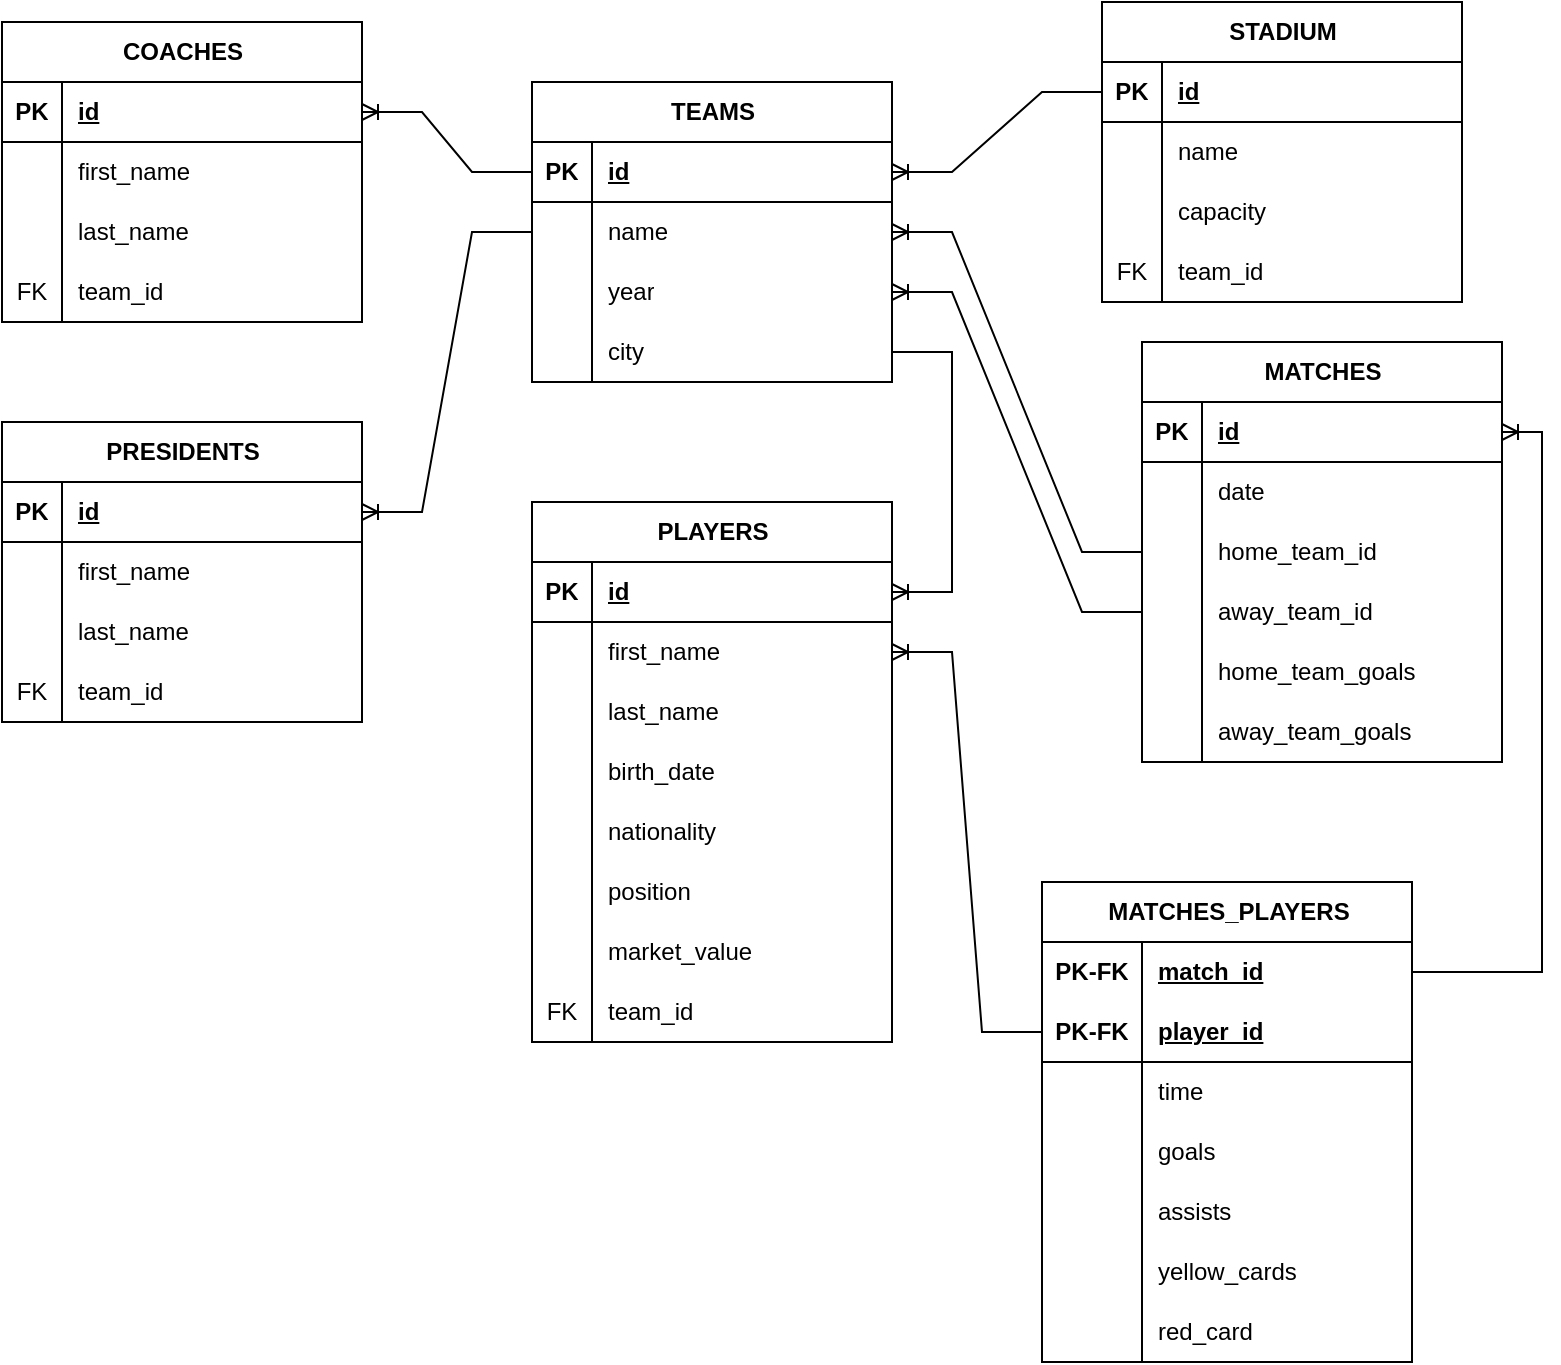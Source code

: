<mxfile version="24.2.5" type="device">
  <diagram name="Page-1" id="Pv7WcBD1kKcZilmGyyCM">
    <mxGraphModel dx="1032" dy="874" grid="1" gridSize="10" guides="1" tooltips="1" connect="1" arrows="1" fold="1" page="1" pageScale="1" pageWidth="850" pageHeight="1100" math="0" shadow="0">
      <root>
        <mxCell id="0" />
        <mxCell id="1" parent="0" />
        <mxCell id="diOJJd4fQj8CIY25ItJ2-1" value="TEAMS" style="shape=table;startSize=30;container=1;collapsible=1;childLayout=tableLayout;fixedRows=1;rowLines=0;fontStyle=1;align=center;resizeLast=1;html=1;" parent="1" vertex="1">
          <mxGeometry x="309" y="70" width="180" height="150" as="geometry" />
        </mxCell>
        <mxCell id="diOJJd4fQj8CIY25ItJ2-2" value="" style="shape=tableRow;horizontal=0;startSize=0;swimlaneHead=0;swimlaneBody=0;fillColor=none;collapsible=0;dropTarget=0;points=[[0,0.5],[1,0.5]];portConstraint=eastwest;top=0;left=0;right=0;bottom=1;" parent="diOJJd4fQj8CIY25ItJ2-1" vertex="1">
          <mxGeometry y="30" width="180" height="30" as="geometry" />
        </mxCell>
        <mxCell id="diOJJd4fQj8CIY25ItJ2-3" value="PK" style="shape=partialRectangle;connectable=0;fillColor=none;top=0;left=0;bottom=0;right=0;fontStyle=1;overflow=hidden;whiteSpace=wrap;html=1;" parent="diOJJd4fQj8CIY25ItJ2-2" vertex="1">
          <mxGeometry width="30" height="30" as="geometry">
            <mxRectangle width="30" height="30" as="alternateBounds" />
          </mxGeometry>
        </mxCell>
        <mxCell id="diOJJd4fQj8CIY25ItJ2-4" value="id" style="shape=partialRectangle;connectable=0;fillColor=none;top=0;left=0;bottom=0;right=0;align=left;spacingLeft=6;fontStyle=5;overflow=hidden;whiteSpace=wrap;html=1;" parent="diOJJd4fQj8CIY25ItJ2-2" vertex="1">
          <mxGeometry x="30" width="150" height="30" as="geometry">
            <mxRectangle width="150" height="30" as="alternateBounds" />
          </mxGeometry>
        </mxCell>
        <mxCell id="diOJJd4fQj8CIY25ItJ2-5" value="" style="shape=tableRow;horizontal=0;startSize=0;swimlaneHead=0;swimlaneBody=0;fillColor=none;collapsible=0;dropTarget=0;points=[[0,0.5],[1,0.5]];portConstraint=eastwest;top=0;left=0;right=0;bottom=0;" parent="diOJJd4fQj8CIY25ItJ2-1" vertex="1">
          <mxGeometry y="60" width="180" height="30" as="geometry" />
        </mxCell>
        <mxCell id="diOJJd4fQj8CIY25ItJ2-6" value="" style="shape=partialRectangle;connectable=0;fillColor=none;top=0;left=0;bottom=0;right=0;editable=1;overflow=hidden;whiteSpace=wrap;html=1;" parent="diOJJd4fQj8CIY25ItJ2-5" vertex="1">
          <mxGeometry width="30" height="30" as="geometry">
            <mxRectangle width="30" height="30" as="alternateBounds" />
          </mxGeometry>
        </mxCell>
        <mxCell id="diOJJd4fQj8CIY25ItJ2-7" value="name&lt;span style=&quot;white-space: pre;&quot;&gt;&#x9;&lt;/span&gt;" style="shape=partialRectangle;connectable=0;fillColor=none;top=0;left=0;bottom=0;right=0;align=left;spacingLeft=6;overflow=hidden;whiteSpace=wrap;html=1;" parent="diOJJd4fQj8CIY25ItJ2-5" vertex="1">
          <mxGeometry x="30" width="150" height="30" as="geometry">
            <mxRectangle width="150" height="30" as="alternateBounds" />
          </mxGeometry>
        </mxCell>
        <mxCell id="diOJJd4fQj8CIY25ItJ2-8" value="" style="shape=tableRow;horizontal=0;startSize=0;swimlaneHead=0;swimlaneBody=0;fillColor=none;collapsible=0;dropTarget=0;points=[[0,0.5],[1,0.5]];portConstraint=eastwest;top=0;left=0;right=0;bottom=0;" parent="diOJJd4fQj8CIY25ItJ2-1" vertex="1">
          <mxGeometry y="90" width="180" height="30" as="geometry" />
        </mxCell>
        <mxCell id="diOJJd4fQj8CIY25ItJ2-9" value="" style="shape=partialRectangle;connectable=0;fillColor=none;top=0;left=0;bottom=0;right=0;editable=1;overflow=hidden;whiteSpace=wrap;html=1;" parent="diOJJd4fQj8CIY25ItJ2-8" vertex="1">
          <mxGeometry width="30" height="30" as="geometry">
            <mxRectangle width="30" height="30" as="alternateBounds" />
          </mxGeometry>
        </mxCell>
        <mxCell id="diOJJd4fQj8CIY25ItJ2-10" value="year" style="shape=partialRectangle;connectable=0;fillColor=none;top=0;left=0;bottom=0;right=0;align=left;spacingLeft=6;overflow=hidden;whiteSpace=wrap;html=1;" parent="diOJJd4fQj8CIY25ItJ2-8" vertex="1">
          <mxGeometry x="30" width="150" height="30" as="geometry">
            <mxRectangle width="150" height="30" as="alternateBounds" />
          </mxGeometry>
        </mxCell>
        <mxCell id="diOJJd4fQj8CIY25ItJ2-11" value="" style="shape=tableRow;horizontal=0;startSize=0;swimlaneHead=0;swimlaneBody=0;fillColor=none;collapsible=0;dropTarget=0;points=[[0,0.5],[1,0.5]];portConstraint=eastwest;top=0;left=0;right=0;bottom=0;" parent="diOJJd4fQj8CIY25ItJ2-1" vertex="1">
          <mxGeometry y="120" width="180" height="30" as="geometry" />
        </mxCell>
        <mxCell id="diOJJd4fQj8CIY25ItJ2-12" value="" style="shape=partialRectangle;connectable=0;fillColor=none;top=0;left=0;bottom=0;right=0;editable=1;overflow=hidden;whiteSpace=wrap;html=1;" parent="diOJJd4fQj8CIY25ItJ2-11" vertex="1">
          <mxGeometry width="30" height="30" as="geometry">
            <mxRectangle width="30" height="30" as="alternateBounds" />
          </mxGeometry>
        </mxCell>
        <mxCell id="diOJJd4fQj8CIY25ItJ2-13" value="city" style="shape=partialRectangle;connectable=0;fillColor=none;top=0;left=0;bottom=0;right=0;align=left;spacingLeft=6;overflow=hidden;whiteSpace=wrap;html=1;" parent="diOJJd4fQj8CIY25ItJ2-11" vertex="1">
          <mxGeometry x="30" width="150" height="30" as="geometry">
            <mxRectangle width="150" height="30" as="alternateBounds" />
          </mxGeometry>
        </mxCell>
        <mxCell id="diOJJd4fQj8CIY25ItJ2-23" value="COACHES" style="shape=table;startSize=30;container=1;collapsible=1;childLayout=tableLayout;fixedRows=1;rowLines=0;fontStyle=1;align=center;resizeLast=1;html=1;" parent="1" vertex="1">
          <mxGeometry x="44" y="40" width="180" height="150" as="geometry" />
        </mxCell>
        <mxCell id="diOJJd4fQj8CIY25ItJ2-24" value="" style="shape=tableRow;horizontal=0;startSize=0;swimlaneHead=0;swimlaneBody=0;fillColor=none;collapsible=0;dropTarget=0;points=[[0,0.5],[1,0.5]];portConstraint=eastwest;top=0;left=0;right=0;bottom=1;" parent="diOJJd4fQj8CIY25ItJ2-23" vertex="1">
          <mxGeometry y="30" width="180" height="30" as="geometry" />
        </mxCell>
        <mxCell id="diOJJd4fQj8CIY25ItJ2-25" value="PK" style="shape=partialRectangle;connectable=0;fillColor=none;top=0;left=0;bottom=0;right=0;fontStyle=1;overflow=hidden;whiteSpace=wrap;html=1;" parent="diOJJd4fQj8CIY25ItJ2-24" vertex="1">
          <mxGeometry width="30" height="30" as="geometry">
            <mxRectangle width="30" height="30" as="alternateBounds" />
          </mxGeometry>
        </mxCell>
        <mxCell id="diOJJd4fQj8CIY25ItJ2-26" value="id" style="shape=partialRectangle;connectable=0;fillColor=none;top=0;left=0;bottom=0;right=0;align=left;spacingLeft=6;fontStyle=5;overflow=hidden;whiteSpace=wrap;html=1;" parent="diOJJd4fQj8CIY25ItJ2-24" vertex="1">
          <mxGeometry x="30" width="150" height="30" as="geometry">
            <mxRectangle width="150" height="30" as="alternateBounds" />
          </mxGeometry>
        </mxCell>
        <mxCell id="diOJJd4fQj8CIY25ItJ2-27" value="" style="shape=tableRow;horizontal=0;startSize=0;swimlaneHead=0;swimlaneBody=0;fillColor=none;collapsible=0;dropTarget=0;points=[[0,0.5],[1,0.5]];portConstraint=eastwest;top=0;left=0;right=0;bottom=0;" parent="diOJJd4fQj8CIY25ItJ2-23" vertex="1">
          <mxGeometry y="60" width="180" height="30" as="geometry" />
        </mxCell>
        <mxCell id="diOJJd4fQj8CIY25ItJ2-28" value="" style="shape=partialRectangle;connectable=0;fillColor=none;top=0;left=0;bottom=0;right=0;editable=1;overflow=hidden;whiteSpace=wrap;html=1;" parent="diOJJd4fQj8CIY25ItJ2-27" vertex="1">
          <mxGeometry width="30" height="30" as="geometry">
            <mxRectangle width="30" height="30" as="alternateBounds" />
          </mxGeometry>
        </mxCell>
        <mxCell id="diOJJd4fQj8CIY25ItJ2-29" value="first_name" style="shape=partialRectangle;connectable=0;fillColor=none;top=0;left=0;bottom=0;right=0;align=left;spacingLeft=6;overflow=hidden;whiteSpace=wrap;html=1;" parent="diOJJd4fQj8CIY25ItJ2-27" vertex="1">
          <mxGeometry x="30" width="150" height="30" as="geometry">
            <mxRectangle width="150" height="30" as="alternateBounds" />
          </mxGeometry>
        </mxCell>
        <mxCell id="diOJJd4fQj8CIY25ItJ2-30" value="" style="shape=tableRow;horizontal=0;startSize=0;swimlaneHead=0;swimlaneBody=0;fillColor=none;collapsible=0;dropTarget=0;points=[[0,0.5],[1,0.5]];portConstraint=eastwest;top=0;left=0;right=0;bottom=0;" parent="diOJJd4fQj8CIY25ItJ2-23" vertex="1">
          <mxGeometry y="90" width="180" height="30" as="geometry" />
        </mxCell>
        <mxCell id="diOJJd4fQj8CIY25ItJ2-31" value="" style="shape=partialRectangle;connectable=0;fillColor=none;top=0;left=0;bottom=0;right=0;editable=1;overflow=hidden;whiteSpace=wrap;html=1;" parent="diOJJd4fQj8CIY25ItJ2-30" vertex="1">
          <mxGeometry width="30" height="30" as="geometry">
            <mxRectangle width="30" height="30" as="alternateBounds" />
          </mxGeometry>
        </mxCell>
        <mxCell id="diOJJd4fQj8CIY25ItJ2-32" value="last_name" style="shape=partialRectangle;connectable=0;fillColor=none;top=0;left=0;bottom=0;right=0;align=left;spacingLeft=6;overflow=hidden;whiteSpace=wrap;html=1;" parent="diOJJd4fQj8CIY25ItJ2-30" vertex="1">
          <mxGeometry x="30" width="150" height="30" as="geometry">
            <mxRectangle width="150" height="30" as="alternateBounds" />
          </mxGeometry>
        </mxCell>
        <mxCell id="diOJJd4fQj8CIY25ItJ2-33" value="" style="shape=tableRow;horizontal=0;startSize=0;swimlaneHead=0;swimlaneBody=0;fillColor=none;collapsible=0;dropTarget=0;points=[[0,0.5],[1,0.5]];portConstraint=eastwest;top=0;left=0;right=0;bottom=0;" parent="diOJJd4fQj8CIY25ItJ2-23" vertex="1">
          <mxGeometry y="120" width="180" height="30" as="geometry" />
        </mxCell>
        <mxCell id="diOJJd4fQj8CIY25ItJ2-34" value="FK" style="shape=partialRectangle;connectable=0;fillColor=none;top=0;left=0;bottom=0;right=0;editable=1;overflow=hidden;whiteSpace=wrap;html=1;" parent="diOJJd4fQj8CIY25ItJ2-33" vertex="1">
          <mxGeometry width="30" height="30" as="geometry">
            <mxRectangle width="30" height="30" as="alternateBounds" />
          </mxGeometry>
        </mxCell>
        <mxCell id="diOJJd4fQj8CIY25ItJ2-35" value="team_id" style="shape=partialRectangle;connectable=0;fillColor=none;top=0;left=0;bottom=0;right=0;align=left;spacingLeft=6;overflow=hidden;whiteSpace=wrap;html=1;" parent="diOJJd4fQj8CIY25ItJ2-33" vertex="1">
          <mxGeometry x="30" width="150" height="30" as="geometry">
            <mxRectangle width="150" height="30" as="alternateBounds" />
          </mxGeometry>
        </mxCell>
        <mxCell id="diOJJd4fQj8CIY25ItJ2-45" value="PRESIDENTS" style="shape=table;startSize=30;container=1;collapsible=1;childLayout=tableLayout;fixedRows=1;rowLines=0;fontStyle=1;align=center;resizeLast=1;html=1;" parent="1" vertex="1">
          <mxGeometry x="44" y="240" width="180" height="150" as="geometry" />
        </mxCell>
        <mxCell id="diOJJd4fQj8CIY25ItJ2-46" value="" style="shape=tableRow;horizontal=0;startSize=0;swimlaneHead=0;swimlaneBody=0;fillColor=none;collapsible=0;dropTarget=0;points=[[0,0.5],[1,0.5]];portConstraint=eastwest;top=0;left=0;right=0;bottom=1;" parent="diOJJd4fQj8CIY25ItJ2-45" vertex="1">
          <mxGeometry y="30" width="180" height="30" as="geometry" />
        </mxCell>
        <mxCell id="diOJJd4fQj8CIY25ItJ2-47" value="PK" style="shape=partialRectangle;connectable=0;fillColor=none;top=0;left=0;bottom=0;right=0;fontStyle=1;overflow=hidden;whiteSpace=wrap;html=1;" parent="diOJJd4fQj8CIY25ItJ2-46" vertex="1">
          <mxGeometry width="30" height="30" as="geometry">
            <mxRectangle width="30" height="30" as="alternateBounds" />
          </mxGeometry>
        </mxCell>
        <mxCell id="diOJJd4fQj8CIY25ItJ2-48" value="id" style="shape=partialRectangle;connectable=0;fillColor=none;top=0;left=0;bottom=0;right=0;align=left;spacingLeft=6;fontStyle=5;overflow=hidden;whiteSpace=wrap;html=1;" parent="diOJJd4fQj8CIY25ItJ2-46" vertex="1">
          <mxGeometry x="30" width="150" height="30" as="geometry">
            <mxRectangle width="150" height="30" as="alternateBounds" />
          </mxGeometry>
        </mxCell>
        <mxCell id="diOJJd4fQj8CIY25ItJ2-49" value="" style="shape=tableRow;horizontal=0;startSize=0;swimlaneHead=0;swimlaneBody=0;fillColor=none;collapsible=0;dropTarget=0;points=[[0,0.5],[1,0.5]];portConstraint=eastwest;top=0;left=0;right=0;bottom=0;" parent="diOJJd4fQj8CIY25ItJ2-45" vertex="1">
          <mxGeometry y="60" width="180" height="30" as="geometry" />
        </mxCell>
        <mxCell id="diOJJd4fQj8CIY25ItJ2-50" value="" style="shape=partialRectangle;connectable=0;fillColor=none;top=0;left=0;bottom=0;right=0;editable=1;overflow=hidden;whiteSpace=wrap;html=1;" parent="diOJJd4fQj8CIY25ItJ2-49" vertex="1">
          <mxGeometry width="30" height="30" as="geometry">
            <mxRectangle width="30" height="30" as="alternateBounds" />
          </mxGeometry>
        </mxCell>
        <mxCell id="diOJJd4fQj8CIY25ItJ2-51" value="first_name" style="shape=partialRectangle;connectable=0;fillColor=none;top=0;left=0;bottom=0;right=0;align=left;spacingLeft=6;overflow=hidden;whiteSpace=wrap;html=1;" parent="diOJJd4fQj8CIY25ItJ2-49" vertex="1">
          <mxGeometry x="30" width="150" height="30" as="geometry">
            <mxRectangle width="150" height="30" as="alternateBounds" />
          </mxGeometry>
        </mxCell>
        <mxCell id="diOJJd4fQj8CIY25ItJ2-52" value="" style="shape=tableRow;horizontal=0;startSize=0;swimlaneHead=0;swimlaneBody=0;fillColor=none;collapsible=0;dropTarget=0;points=[[0,0.5],[1,0.5]];portConstraint=eastwest;top=0;left=0;right=0;bottom=0;" parent="diOJJd4fQj8CIY25ItJ2-45" vertex="1">
          <mxGeometry y="90" width="180" height="30" as="geometry" />
        </mxCell>
        <mxCell id="diOJJd4fQj8CIY25ItJ2-53" value="" style="shape=partialRectangle;connectable=0;fillColor=none;top=0;left=0;bottom=0;right=0;editable=1;overflow=hidden;whiteSpace=wrap;html=1;" parent="diOJJd4fQj8CIY25ItJ2-52" vertex="1">
          <mxGeometry width="30" height="30" as="geometry">
            <mxRectangle width="30" height="30" as="alternateBounds" />
          </mxGeometry>
        </mxCell>
        <mxCell id="diOJJd4fQj8CIY25ItJ2-54" value="last_name" style="shape=partialRectangle;connectable=0;fillColor=none;top=0;left=0;bottom=0;right=0;align=left;spacingLeft=6;overflow=hidden;whiteSpace=wrap;html=1;" parent="diOJJd4fQj8CIY25ItJ2-52" vertex="1">
          <mxGeometry x="30" width="150" height="30" as="geometry">
            <mxRectangle width="150" height="30" as="alternateBounds" />
          </mxGeometry>
        </mxCell>
        <mxCell id="diOJJd4fQj8CIY25ItJ2-55" value="" style="shape=tableRow;horizontal=0;startSize=0;swimlaneHead=0;swimlaneBody=0;fillColor=none;collapsible=0;dropTarget=0;points=[[0,0.5],[1,0.5]];portConstraint=eastwest;top=0;left=0;right=0;bottom=0;" parent="diOJJd4fQj8CIY25ItJ2-45" vertex="1">
          <mxGeometry y="120" width="180" height="30" as="geometry" />
        </mxCell>
        <mxCell id="diOJJd4fQj8CIY25ItJ2-56" value="FK" style="shape=partialRectangle;connectable=0;fillColor=none;top=0;left=0;bottom=0;right=0;editable=1;overflow=hidden;whiteSpace=wrap;html=1;" parent="diOJJd4fQj8CIY25ItJ2-55" vertex="1">
          <mxGeometry width="30" height="30" as="geometry">
            <mxRectangle width="30" height="30" as="alternateBounds" />
          </mxGeometry>
        </mxCell>
        <mxCell id="diOJJd4fQj8CIY25ItJ2-57" value="team_id" style="shape=partialRectangle;connectable=0;fillColor=none;top=0;left=0;bottom=0;right=0;align=left;spacingLeft=6;overflow=hidden;whiteSpace=wrap;html=1;" parent="diOJJd4fQj8CIY25ItJ2-55" vertex="1">
          <mxGeometry x="30" width="150" height="30" as="geometry">
            <mxRectangle width="150" height="30" as="alternateBounds" />
          </mxGeometry>
        </mxCell>
        <mxCell id="diOJJd4fQj8CIY25ItJ2-69" value="STADIUM" style="shape=table;startSize=30;container=1;collapsible=1;childLayout=tableLayout;fixedRows=1;rowLines=0;fontStyle=1;align=center;resizeLast=1;html=1;" parent="1" vertex="1">
          <mxGeometry x="594" y="30" width="180" height="150" as="geometry" />
        </mxCell>
        <mxCell id="diOJJd4fQj8CIY25ItJ2-70" value="" style="shape=tableRow;horizontal=0;startSize=0;swimlaneHead=0;swimlaneBody=0;fillColor=none;collapsible=0;dropTarget=0;points=[[0,0.5],[1,0.5]];portConstraint=eastwest;top=0;left=0;right=0;bottom=1;" parent="diOJJd4fQj8CIY25ItJ2-69" vertex="1">
          <mxGeometry y="30" width="180" height="30" as="geometry" />
        </mxCell>
        <mxCell id="diOJJd4fQj8CIY25ItJ2-71" value="PK" style="shape=partialRectangle;connectable=0;fillColor=none;top=0;left=0;bottom=0;right=0;fontStyle=1;overflow=hidden;whiteSpace=wrap;html=1;" parent="diOJJd4fQj8CIY25ItJ2-70" vertex="1">
          <mxGeometry width="30" height="30" as="geometry">
            <mxRectangle width="30" height="30" as="alternateBounds" />
          </mxGeometry>
        </mxCell>
        <mxCell id="diOJJd4fQj8CIY25ItJ2-72" value="id" style="shape=partialRectangle;connectable=0;fillColor=none;top=0;left=0;bottom=0;right=0;align=left;spacingLeft=6;fontStyle=5;overflow=hidden;whiteSpace=wrap;html=1;" parent="diOJJd4fQj8CIY25ItJ2-70" vertex="1">
          <mxGeometry x="30" width="150" height="30" as="geometry">
            <mxRectangle width="150" height="30" as="alternateBounds" />
          </mxGeometry>
        </mxCell>
        <mxCell id="diOJJd4fQj8CIY25ItJ2-73" value="" style="shape=tableRow;horizontal=0;startSize=0;swimlaneHead=0;swimlaneBody=0;fillColor=none;collapsible=0;dropTarget=0;points=[[0,0.5],[1,0.5]];portConstraint=eastwest;top=0;left=0;right=0;bottom=0;" parent="diOJJd4fQj8CIY25ItJ2-69" vertex="1">
          <mxGeometry y="60" width="180" height="30" as="geometry" />
        </mxCell>
        <mxCell id="diOJJd4fQj8CIY25ItJ2-74" value="" style="shape=partialRectangle;connectable=0;fillColor=none;top=0;left=0;bottom=0;right=0;editable=1;overflow=hidden;whiteSpace=wrap;html=1;" parent="diOJJd4fQj8CIY25ItJ2-73" vertex="1">
          <mxGeometry width="30" height="30" as="geometry">
            <mxRectangle width="30" height="30" as="alternateBounds" />
          </mxGeometry>
        </mxCell>
        <mxCell id="diOJJd4fQj8CIY25ItJ2-75" value="name" style="shape=partialRectangle;connectable=0;fillColor=none;top=0;left=0;bottom=0;right=0;align=left;spacingLeft=6;overflow=hidden;whiteSpace=wrap;html=1;" parent="diOJJd4fQj8CIY25ItJ2-73" vertex="1">
          <mxGeometry x="30" width="150" height="30" as="geometry">
            <mxRectangle width="150" height="30" as="alternateBounds" />
          </mxGeometry>
        </mxCell>
        <mxCell id="diOJJd4fQj8CIY25ItJ2-76" value="" style="shape=tableRow;horizontal=0;startSize=0;swimlaneHead=0;swimlaneBody=0;fillColor=none;collapsible=0;dropTarget=0;points=[[0,0.5],[1,0.5]];portConstraint=eastwest;top=0;left=0;right=0;bottom=0;" parent="diOJJd4fQj8CIY25ItJ2-69" vertex="1">
          <mxGeometry y="90" width="180" height="30" as="geometry" />
        </mxCell>
        <mxCell id="diOJJd4fQj8CIY25ItJ2-77" value="" style="shape=partialRectangle;connectable=0;fillColor=none;top=0;left=0;bottom=0;right=0;editable=1;overflow=hidden;whiteSpace=wrap;html=1;" parent="diOJJd4fQj8CIY25ItJ2-76" vertex="1">
          <mxGeometry width="30" height="30" as="geometry">
            <mxRectangle width="30" height="30" as="alternateBounds" />
          </mxGeometry>
        </mxCell>
        <mxCell id="diOJJd4fQj8CIY25ItJ2-78" value="capacity" style="shape=partialRectangle;connectable=0;fillColor=none;top=0;left=0;bottom=0;right=0;align=left;spacingLeft=6;overflow=hidden;whiteSpace=wrap;html=1;" parent="diOJJd4fQj8CIY25ItJ2-76" vertex="1">
          <mxGeometry x="30" width="150" height="30" as="geometry">
            <mxRectangle width="150" height="30" as="alternateBounds" />
          </mxGeometry>
        </mxCell>
        <mxCell id="diOJJd4fQj8CIY25ItJ2-79" value="" style="shape=tableRow;horizontal=0;startSize=0;swimlaneHead=0;swimlaneBody=0;fillColor=none;collapsible=0;dropTarget=0;points=[[0,0.5],[1,0.5]];portConstraint=eastwest;top=0;left=0;right=0;bottom=0;" parent="diOJJd4fQj8CIY25ItJ2-69" vertex="1">
          <mxGeometry y="120" width="180" height="30" as="geometry" />
        </mxCell>
        <mxCell id="diOJJd4fQj8CIY25ItJ2-80" value="FK" style="shape=partialRectangle;connectable=0;fillColor=none;top=0;left=0;bottom=0;right=0;editable=1;overflow=hidden;whiteSpace=wrap;html=1;" parent="diOJJd4fQj8CIY25ItJ2-79" vertex="1">
          <mxGeometry width="30" height="30" as="geometry">
            <mxRectangle width="30" height="30" as="alternateBounds" />
          </mxGeometry>
        </mxCell>
        <mxCell id="diOJJd4fQj8CIY25ItJ2-81" value="team_id" style="shape=partialRectangle;connectable=0;fillColor=none;top=0;left=0;bottom=0;right=0;align=left;spacingLeft=6;overflow=hidden;whiteSpace=wrap;html=1;" parent="diOJJd4fQj8CIY25ItJ2-79" vertex="1">
          <mxGeometry x="30" width="150" height="30" as="geometry">
            <mxRectangle width="150" height="30" as="alternateBounds" />
          </mxGeometry>
        </mxCell>
        <mxCell id="diOJJd4fQj8CIY25ItJ2-82" value="PLAYERS" style="shape=table;startSize=30;container=1;collapsible=1;childLayout=tableLayout;fixedRows=1;rowLines=0;fontStyle=1;align=center;resizeLast=1;html=1;" parent="1" vertex="1">
          <mxGeometry x="309" y="280" width="180" height="270" as="geometry" />
        </mxCell>
        <mxCell id="diOJJd4fQj8CIY25ItJ2-83" value="" style="shape=tableRow;horizontal=0;startSize=0;swimlaneHead=0;swimlaneBody=0;fillColor=none;collapsible=0;dropTarget=0;points=[[0,0.5],[1,0.5]];portConstraint=eastwest;top=0;left=0;right=0;bottom=1;" parent="diOJJd4fQj8CIY25ItJ2-82" vertex="1">
          <mxGeometry y="30" width="180" height="30" as="geometry" />
        </mxCell>
        <mxCell id="diOJJd4fQj8CIY25ItJ2-84" value="PK" style="shape=partialRectangle;connectable=0;fillColor=none;top=0;left=0;bottom=0;right=0;fontStyle=1;overflow=hidden;whiteSpace=wrap;html=1;" parent="diOJJd4fQj8CIY25ItJ2-83" vertex="1">
          <mxGeometry width="30" height="30" as="geometry">
            <mxRectangle width="30" height="30" as="alternateBounds" />
          </mxGeometry>
        </mxCell>
        <mxCell id="diOJJd4fQj8CIY25ItJ2-85" value="id" style="shape=partialRectangle;connectable=0;fillColor=none;top=0;left=0;bottom=0;right=0;align=left;spacingLeft=6;fontStyle=5;overflow=hidden;whiteSpace=wrap;html=1;" parent="diOJJd4fQj8CIY25ItJ2-83" vertex="1">
          <mxGeometry x="30" width="150" height="30" as="geometry">
            <mxRectangle width="150" height="30" as="alternateBounds" />
          </mxGeometry>
        </mxCell>
        <mxCell id="diOJJd4fQj8CIY25ItJ2-86" value="" style="shape=tableRow;horizontal=0;startSize=0;swimlaneHead=0;swimlaneBody=0;fillColor=none;collapsible=0;dropTarget=0;points=[[0,0.5],[1,0.5]];portConstraint=eastwest;top=0;left=0;right=0;bottom=0;" parent="diOJJd4fQj8CIY25ItJ2-82" vertex="1">
          <mxGeometry y="60" width="180" height="30" as="geometry" />
        </mxCell>
        <mxCell id="diOJJd4fQj8CIY25ItJ2-87" value="" style="shape=partialRectangle;connectable=0;fillColor=none;top=0;left=0;bottom=0;right=0;editable=1;overflow=hidden;whiteSpace=wrap;html=1;" parent="diOJJd4fQj8CIY25ItJ2-86" vertex="1">
          <mxGeometry width="30" height="30" as="geometry">
            <mxRectangle width="30" height="30" as="alternateBounds" />
          </mxGeometry>
        </mxCell>
        <mxCell id="diOJJd4fQj8CIY25ItJ2-88" value="first_name" style="shape=partialRectangle;connectable=0;fillColor=none;top=0;left=0;bottom=0;right=0;align=left;spacingLeft=6;overflow=hidden;whiteSpace=wrap;html=1;" parent="diOJJd4fQj8CIY25ItJ2-86" vertex="1">
          <mxGeometry x="30" width="150" height="30" as="geometry">
            <mxRectangle width="150" height="30" as="alternateBounds" />
          </mxGeometry>
        </mxCell>
        <mxCell id="diOJJd4fQj8CIY25ItJ2-89" value="" style="shape=tableRow;horizontal=0;startSize=0;swimlaneHead=0;swimlaneBody=0;fillColor=none;collapsible=0;dropTarget=0;points=[[0,0.5],[1,0.5]];portConstraint=eastwest;top=0;left=0;right=0;bottom=0;" parent="diOJJd4fQj8CIY25ItJ2-82" vertex="1">
          <mxGeometry y="90" width="180" height="30" as="geometry" />
        </mxCell>
        <mxCell id="diOJJd4fQj8CIY25ItJ2-90" value="" style="shape=partialRectangle;connectable=0;fillColor=none;top=0;left=0;bottom=0;right=0;editable=1;overflow=hidden;whiteSpace=wrap;html=1;" parent="diOJJd4fQj8CIY25ItJ2-89" vertex="1">
          <mxGeometry width="30" height="30" as="geometry">
            <mxRectangle width="30" height="30" as="alternateBounds" />
          </mxGeometry>
        </mxCell>
        <mxCell id="diOJJd4fQj8CIY25ItJ2-91" value="last_name" style="shape=partialRectangle;connectable=0;fillColor=none;top=0;left=0;bottom=0;right=0;align=left;spacingLeft=6;overflow=hidden;whiteSpace=wrap;html=1;" parent="diOJJd4fQj8CIY25ItJ2-89" vertex="1">
          <mxGeometry x="30" width="150" height="30" as="geometry">
            <mxRectangle width="150" height="30" as="alternateBounds" />
          </mxGeometry>
        </mxCell>
        <mxCell id="diOJJd4fQj8CIY25ItJ2-92" value="" style="shape=tableRow;horizontal=0;startSize=0;swimlaneHead=0;swimlaneBody=0;fillColor=none;collapsible=0;dropTarget=0;points=[[0,0.5],[1,0.5]];portConstraint=eastwest;top=0;left=0;right=0;bottom=0;" parent="diOJJd4fQj8CIY25ItJ2-82" vertex="1">
          <mxGeometry y="120" width="180" height="30" as="geometry" />
        </mxCell>
        <mxCell id="diOJJd4fQj8CIY25ItJ2-93" value="" style="shape=partialRectangle;connectable=0;fillColor=none;top=0;left=0;bottom=0;right=0;editable=1;overflow=hidden;whiteSpace=wrap;html=1;" parent="diOJJd4fQj8CIY25ItJ2-92" vertex="1">
          <mxGeometry width="30" height="30" as="geometry">
            <mxRectangle width="30" height="30" as="alternateBounds" />
          </mxGeometry>
        </mxCell>
        <mxCell id="diOJJd4fQj8CIY25ItJ2-94" value="birth_date" style="shape=partialRectangle;connectable=0;fillColor=none;top=0;left=0;bottom=0;right=0;align=left;spacingLeft=6;overflow=hidden;whiteSpace=wrap;html=1;" parent="diOJJd4fQj8CIY25ItJ2-92" vertex="1">
          <mxGeometry x="30" width="150" height="30" as="geometry">
            <mxRectangle width="150" height="30" as="alternateBounds" />
          </mxGeometry>
        </mxCell>
        <mxCell id="diOJJd4fQj8CIY25ItJ2-95" value="" style="shape=tableRow;horizontal=0;startSize=0;swimlaneHead=0;swimlaneBody=0;fillColor=none;collapsible=0;dropTarget=0;points=[[0,0.5],[1,0.5]];portConstraint=eastwest;top=0;left=0;right=0;bottom=0;" parent="diOJJd4fQj8CIY25ItJ2-82" vertex="1">
          <mxGeometry y="150" width="180" height="30" as="geometry" />
        </mxCell>
        <mxCell id="diOJJd4fQj8CIY25ItJ2-96" value="" style="shape=partialRectangle;connectable=0;fillColor=none;top=0;left=0;bottom=0;right=0;editable=1;overflow=hidden;whiteSpace=wrap;html=1;" parent="diOJJd4fQj8CIY25ItJ2-95" vertex="1">
          <mxGeometry width="30" height="30" as="geometry">
            <mxRectangle width="30" height="30" as="alternateBounds" />
          </mxGeometry>
        </mxCell>
        <mxCell id="diOJJd4fQj8CIY25ItJ2-97" value="nationality" style="shape=partialRectangle;connectable=0;fillColor=none;top=0;left=0;bottom=0;right=0;align=left;spacingLeft=6;overflow=hidden;whiteSpace=wrap;html=1;" parent="diOJJd4fQj8CIY25ItJ2-95" vertex="1">
          <mxGeometry x="30" width="150" height="30" as="geometry">
            <mxRectangle width="150" height="30" as="alternateBounds" />
          </mxGeometry>
        </mxCell>
        <mxCell id="diOJJd4fQj8CIY25ItJ2-98" value="" style="shape=tableRow;horizontal=0;startSize=0;swimlaneHead=0;swimlaneBody=0;fillColor=none;collapsible=0;dropTarget=0;points=[[0,0.5],[1,0.5]];portConstraint=eastwest;top=0;left=0;right=0;bottom=0;" parent="diOJJd4fQj8CIY25ItJ2-82" vertex="1">
          <mxGeometry y="180" width="180" height="30" as="geometry" />
        </mxCell>
        <mxCell id="diOJJd4fQj8CIY25ItJ2-99" value="" style="shape=partialRectangle;connectable=0;fillColor=none;top=0;left=0;bottom=0;right=0;editable=1;overflow=hidden;whiteSpace=wrap;html=1;" parent="diOJJd4fQj8CIY25ItJ2-98" vertex="1">
          <mxGeometry width="30" height="30" as="geometry">
            <mxRectangle width="30" height="30" as="alternateBounds" />
          </mxGeometry>
        </mxCell>
        <mxCell id="diOJJd4fQj8CIY25ItJ2-100" value="position" style="shape=partialRectangle;connectable=0;fillColor=none;top=0;left=0;bottom=0;right=0;align=left;spacingLeft=6;overflow=hidden;whiteSpace=wrap;html=1;" parent="diOJJd4fQj8CIY25ItJ2-98" vertex="1">
          <mxGeometry x="30" width="150" height="30" as="geometry">
            <mxRectangle width="150" height="30" as="alternateBounds" />
          </mxGeometry>
        </mxCell>
        <mxCell id="diOJJd4fQj8CIY25ItJ2-101" value="" style="shape=tableRow;horizontal=0;startSize=0;swimlaneHead=0;swimlaneBody=0;fillColor=none;collapsible=0;dropTarget=0;points=[[0,0.5],[1,0.5]];portConstraint=eastwest;top=0;left=0;right=0;bottom=0;" parent="diOJJd4fQj8CIY25ItJ2-82" vertex="1">
          <mxGeometry y="210" width="180" height="30" as="geometry" />
        </mxCell>
        <mxCell id="diOJJd4fQj8CIY25ItJ2-102" value="" style="shape=partialRectangle;connectable=0;fillColor=none;top=0;left=0;bottom=0;right=0;editable=1;overflow=hidden;whiteSpace=wrap;html=1;" parent="diOJJd4fQj8CIY25ItJ2-101" vertex="1">
          <mxGeometry width="30" height="30" as="geometry">
            <mxRectangle width="30" height="30" as="alternateBounds" />
          </mxGeometry>
        </mxCell>
        <mxCell id="diOJJd4fQj8CIY25ItJ2-103" value="market_value" style="shape=partialRectangle;connectable=0;fillColor=none;top=0;left=0;bottom=0;right=0;align=left;spacingLeft=6;overflow=hidden;whiteSpace=wrap;html=1;" parent="diOJJd4fQj8CIY25ItJ2-101" vertex="1">
          <mxGeometry x="30" width="150" height="30" as="geometry">
            <mxRectangle width="150" height="30" as="alternateBounds" />
          </mxGeometry>
        </mxCell>
        <mxCell id="diOJJd4fQj8CIY25ItJ2-104" value="" style="shape=tableRow;horizontal=0;startSize=0;swimlaneHead=0;swimlaneBody=0;fillColor=none;collapsible=0;dropTarget=0;points=[[0,0.5],[1,0.5]];portConstraint=eastwest;top=0;left=0;right=0;bottom=0;" parent="diOJJd4fQj8CIY25ItJ2-82" vertex="1">
          <mxGeometry y="240" width="180" height="30" as="geometry" />
        </mxCell>
        <mxCell id="diOJJd4fQj8CIY25ItJ2-105" value="FK" style="shape=partialRectangle;connectable=0;fillColor=none;top=0;left=0;bottom=0;right=0;editable=1;overflow=hidden;whiteSpace=wrap;html=1;" parent="diOJJd4fQj8CIY25ItJ2-104" vertex="1">
          <mxGeometry width="30" height="30" as="geometry">
            <mxRectangle width="30" height="30" as="alternateBounds" />
          </mxGeometry>
        </mxCell>
        <mxCell id="diOJJd4fQj8CIY25ItJ2-106" value="team_id" style="shape=partialRectangle;connectable=0;fillColor=none;top=0;left=0;bottom=0;right=0;align=left;spacingLeft=6;overflow=hidden;whiteSpace=wrap;html=1;" parent="diOJJd4fQj8CIY25ItJ2-104" vertex="1">
          <mxGeometry x="30" width="150" height="30" as="geometry">
            <mxRectangle width="150" height="30" as="alternateBounds" />
          </mxGeometry>
        </mxCell>
        <mxCell id="diOJJd4fQj8CIY25ItJ2-107" value="" style="edgeStyle=entityRelationEdgeStyle;fontSize=12;html=1;endArrow=ERoneToMany;rounded=0;exitX=0;exitY=0.5;exitDx=0;exitDy=0;entryX=1;entryY=0.5;entryDx=0;entryDy=0;" parent="1" source="diOJJd4fQj8CIY25ItJ2-2" target="diOJJd4fQj8CIY25ItJ2-24" edge="1">
          <mxGeometry width="100" height="100" relative="1" as="geometry">
            <mxPoint x="254" y="120" as="sourcePoint" />
            <mxPoint x="354" y="20" as="targetPoint" />
            <Array as="points">
              <mxPoint x="284" y="10" />
              <mxPoint x="274" y="120" />
            </Array>
          </mxGeometry>
        </mxCell>
        <mxCell id="diOJJd4fQj8CIY25ItJ2-108" value="" style="edgeStyle=entityRelationEdgeStyle;fontSize=12;html=1;endArrow=ERoneToMany;rounded=0;exitX=0;exitY=0.5;exitDx=0;exitDy=0;entryX=1;entryY=0.5;entryDx=0;entryDy=0;" parent="1" source="diOJJd4fQj8CIY25ItJ2-5" target="diOJJd4fQj8CIY25ItJ2-46" edge="1">
          <mxGeometry width="100" height="100" relative="1" as="geometry">
            <mxPoint x="349" y="210" as="sourcePoint" />
            <mxPoint x="264" y="180" as="targetPoint" />
            <Array as="points">
              <mxPoint x="324" y="105" />
              <mxPoint x="314" y="215" />
            </Array>
          </mxGeometry>
        </mxCell>
        <mxCell id="diOJJd4fQj8CIY25ItJ2-109" value="" style="edgeStyle=entityRelationEdgeStyle;fontSize=12;html=1;endArrow=ERoneToMany;rounded=0;exitX=1;exitY=0.5;exitDx=0;exitDy=0;entryX=1;entryY=0.5;entryDx=0;entryDy=0;" parent="1" source="diOJJd4fQj8CIY25ItJ2-11" target="diOJJd4fQj8CIY25ItJ2-83" edge="1">
          <mxGeometry width="100" height="100" relative="1" as="geometry">
            <mxPoint x="529" y="240" as="sourcePoint" />
            <mxPoint x="444" y="380" as="targetPoint" />
            <Array as="points">
              <mxPoint x="544" y="200" />
              <mxPoint x="534" y="310" />
            </Array>
          </mxGeometry>
        </mxCell>
        <mxCell id="diOJJd4fQj8CIY25ItJ2-110" value="" style="edgeStyle=entityRelationEdgeStyle;fontSize=12;html=1;endArrow=ERoneToMany;rounded=0;exitX=0;exitY=0.5;exitDx=0;exitDy=0;entryX=1;entryY=0.5;entryDx=0;entryDy=0;" parent="1" source="diOJJd4fQj8CIY25ItJ2-70" target="diOJJd4fQj8CIY25ItJ2-2" edge="1">
          <mxGeometry width="100" height="100" relative="1" as="geometry">
            <mxPoint x="614" y="215" as="sourcePoint" />
            <mxPoint x="534" y="170" as="targetPoint" />
            <Array as="points">
              <mxPoint x="669" y="210" />
              <mxPoint x="659" y="320" />
            </Array>
          </mxGeometry>
        </mxCell>
        <mxCell id="diOJJd4fQj8CIY25ItJ2-113" value="MATCHES" style="shape=table;startSize=30;container=1;collapsible=1;childLayout=tableLayout;fixedRows=1;rowLines=0;fontStyle=1;align=center;resizeLast=1;html=1;" parent="1" vertex="1">
          <mxGeometry x="614" y="200" width="180" height="210" as="geometry" />
        </mxCell>
        <mxCell id="diOJJd4fQj8CIY25ItJ2-114" value="" style="shape=tableRow;horizontal=0;startSize=0;swimlaneHead=0;swimlaneBody=0;fillColor=none;collapsible=0;dropTarget=0;points=[[0,0.5],[1,0.5]];portConstraint=eastwest;top=0;left=0;right=0;bottom=1;" parent="diOJJd4fQj8CIY25ItJ2-113" vertex="1">
          <mxGeometry y="30" width="180" height="30" as="geometry" />
        </mxCell>
        <mxCell id="diOJJd4fQj8CIY25ItJ2-115" value="PK" style="shape=partialRectangle;connectable=0;fillColor=none;top=0;left=0;bottom=0;right=0;fontStyle=1;overflow=hidden;whiteSpace=wrap;html=1;" parent="diOJJd4fQj8CIY25ItJ2-114" vertex="1">
          <mxGeometry width="30" height="30" as="geometry">
            <mxRectangle width="30" height="30" as="alternateBounds" />
          </mxGeometry>
        </mxCell>
        <mxCell id="diOJJd4fQj8CIY25ItJ2-116" value="id" style="shape=partialRectangle;connectable=0;fillColor=none;top=0;left=0;bottom=0;right=0;align=left;spacingLeft=6;fontStyle=5;overflow=hidden;whiteSpace=wrap;html=1;" parent="diOJJd4fQj8CIY25ItJ2-114" vertex="1">
          <mxGeometry x="30" width="150" height="30" as="geometry">
            <mxRectangle width="150" height="30" as="alternateBounds" />
          </mxGeometry>
        </mxCell>
        <mxCell id="diOJJd4fQj8CIY25ItJ2-117" value="" style="shape=tableRow;horizontal=0;startSize=0;swimlaneHead=0;swimlaneBody=0;fillColor=none;collapsible=0;dropTarget=0;points=[[0,0.5],[1,0.5]];portConstraint=eastwest;top=0;left=0;right=0;bottom=0;" parent="diOJJd4fQj8CIY25ItJ2-113" vertex="1">
          <mxGeometry y="60" width="180" height="30" as="geometry" />
        </mxCell>
        <mxCell id="diOJJd4fQj8CIY25ItJ2-118" value="" style="shape=partialRectangle;connectable=0;fillColor=none;top=0;left=0;bottom=0;right=0;editable=1;overflow=hidden;whiteSpace=wrap;html=1;" parent="diOJJd4fQj8CIY25ItJ2-117" vertex="1">
          <mxGeometry width="30" height="30" as="geometry">
            <mxRectangle width="30" height="30" as="alternateBounds" />
          </mxGeometry>
        </mxCell>
        <mxCell id="diOJJd4fQj8CIY25ItJ2-119" value="date" style="shape=partialRectangle;connectable=0;fillColor=none;top=0;left=0;bottom=0;right=0;align=left;spacingLeft=6;overflow=hidden;whiteSpace=wrap;html=1;" parent="diOJJd4fQj8CIY25ItJ2-117" vertex="1">
          <mxGeometry x="30" width="150" height="30" as="geometry">
            <mxRectangle width="150" height="30" as="alternateBounds" />
          </mxGeometry>
        </mxCell>
        <mxCell id="diOJJd4fQj8CIY25ItJ2-120" value="" style="shape=tableRow;horizontal=0;startSize=0;swimlaneHead=0;swimlaneBody=0;fillColor=none;collapsible=0;dropTarget=0;points=[[0,0.5],[1,0.5]];portConstraint=eastwest;top=0;left=0;right=0;bottom=0;" parent="diOJJd4fQj8CIY25ItJ2-113" vertex="1">
          <mxGeometry y="90" width="180" height="30" as="geometry" />
        </mxCell>
        <mxCell id="diOJJd4fQj8CIY25ItJ2-121" value="" style="shape=partialRectangle;connectable=0;fillColor=none;top=0;left=0;bottom=0;right=0;editable=1;overflow=hidden;whiteSpace=wrap;html=1;" parent="diOJJd4fQj8CIY25ItJ2-120" vertex="1">
          <mxGeometry width="30" height="30" as="geometry">
            <mxRectangle width="30" height="30" as="alternateBounds" />
          </mxGeometry>
        </mxCell>
        <mxCell id="diOJJd4fQj8CIY25ItJ2-122" value="home_team_id" style="shape=partialRectangle;connectable=0;fillColor=none;top=0;left=0;bottom=0;right=0;align=left;spacingLeft=6;overflow=hidden;whiteSpace=wrap;html=1;" parent="diOJJd4fQj8CIY25ItJ2-120" vertex="1">
          <mxGeometry x="30" width="150" height="30" as="geometry">
            <mxRectangle width="150" height="30" as="alternateBounds" />
          </mxGeometry>
        </mxCell>
        <mxCell id="diOJJd4fQj8CIY25ItJ2-123" value="" style="shape=tableRow;horizontal=0;startSize=0;swimlaneHead=0;swimlaneBody=0;fillColor=none;collapsible=0;dropTarget=0;points=[[0,0.5],[1,0.5]];portConstraint=eastwest;top=0;left=0;right=0;bottom=0;" parent="diOJJd4fQj8CIY25ItJ2-113" vertex="1">
          <mxGeometry y="120" width="180" height="30" as="geometry" />
        </mxCell>
        <mxCell id="diOJJd4fQj8CIY25ItJ2-124" value="" style="shape=partialRectangle;connectable=0;fillColor=none;top=0;left=0;bottom=0;right=0;editable=1;overflow=hidden;whiteSpace=wrap;html=1;" parent="diOJJd4fQj8CIY25ItJ2-123" vertex="1">
          <mxGeometry width="30" height="30" as="geometry">
            <mxRectangle width="30" height="30" as="alternateBounds" />
          </mxGeometry>
        </mxCell>
        <mxCell id="diOJJd4fQj8CIY25ItJ2-125" value="away_team_id" style="shape=partialRectangle;connectable=0;fillColor=none;top=0;left=0;bottom=0;right=0;align=left;spacingLeft=6;overflow=hidden;whiteSpace=wrap;html=1;" parent="diOJJd4fQj8CIY25ItJ2-123" vertex="1">
          <mxGeometry x="30" width="150" height="30" as="geometry">
            <mxRectangle width="150" height="30" as="alternateBounds" />
          </mxGeometry>
        </mxCell>
        <mxCell id="diOJJd4fQj8CIY25ItJ2-126" value="" style="shape=tableRow;horizontal=0;startSize=0;swimlaneHead=0;swimlaneBody=0;fillColor=none;collapsible=0;dropTarget=0;points=[[0,0.5],[1,0.5]];portConstraint=eastwest;top=0;left=0;right=0;bottom=0;" parent="diOJJd4fQj8CIY25ItJ2-113" vertex="1">
          <mxGeometry y="150" width="180" height="30" as="geometry" />
        </mxCell>
        <mxCell id="diOJJd4fQj8CIY25ItJ2-127" value="" style="shape=partialRectangle;connectable=0;fillColor=none;top=0;left=0;bottom=0;right=0;editable=1;overflow=hidden;whiteSpace=wrap;html=1;" parent="diOJJd4fQj8CIY25ItJ2-126" vertex="1">
          <mxGeometry width="30" height="30" as="geometry">
            <mxRectangle width="30" height="30" as="alternateBounds" />
          </mxGeometry>
        </mxCell>
        <mxCell id="diOJJd4fQj8CIY25ItJ2-128" value="home_team_goals" style="shape=partialRectangle;connectable=0;fillColor=none;top=0;left=0;bottom=0;right=0;align=left;spacingLeft=6;overflow=hidden;whiteSpace=wrap;html=1;" parent="diOJJd4fQj8CIY25ItJ2-126" vertex="1">
          <mxGeometry x="30" width="150" height="30" as="geometry">
            <mxRectangle width="150" height="30" as="alternateBounds" />
          </mxGeometry>
        </mxCell>
        <mxCell id="diOJJd4fQj8CIY25ItJ2-129" value="" style="shape=tableRow;horizontal=0;startSize=0;swimlaneHead=0;swimlaneBody=0;fillColor=none;collapsible=0;dropTarget=0;points=[[0,0.5],[1,0.5]];portConstraint=eastwest;top=0;left=0;right=0;bottom=0;" parent="diOJJd4fQj8CIY25ItJ2-113" vertex="1">
          <mxGeometry y="180" width="180" height="30" as="geometry" />
        </mxCell>
        <mxCell id="diOJJd4fQj8CIY25ItJ2-130" value="" style="shape=partialRectangle;connectable=0;fillColor=none;top=0;left=0;bottom=0;right=0;editable=1;overflow=hidden;whiteSpace=wrap;html=1;" parent="diOJJd4fQj8CIY25ItJ2-129" vertex="1">
          <mxGeometry width="30" height="30" as="geometry">
            <mxRectangle width="30" height="30" as="alternateBounds" />
          </mxGeometry>
        </mxCell>
        <mxCell id="diOJJd4fQj8CIY25ItJ2-131" value="away_team_goals" style="shape=partialRectangle;connectable=0;fillColor=none;top=0;left=0;bottom=0;right=0;align=left;spacingLeft=6;overflow=hidden;whiteSpace=wrap;html=1;" parent="diOJJd4fQj8CIY25ItJ2-129" vertex="1">
          <mxGeometry x="30" width="150" height="30" as="geometry">
            <mxRectangle width="150" height="30" as="alternateBounds" />
          </mxGeometry>
        </mxCell>
        <mxCell id="diOJJd4fQj8CIY25ItJ2-132" value="" style="edgeStyle=entityRelationEdgeStyle;fontSize=12;html=1;endArrow=ERoneToMany;rounded=0;exitX=0;exitY=0.5;exitDx=0;exitDy=0;entryX=1;entryY=0.5;entryDx=0;entryDy=0;" parent="1" source="diOJJd4fQj8CIY25ItJ2-120" target="diOJJd4fQj8CIY25ItJ2-5" edge="1">
          <mxGeometry width="100" height="100" relative="1" as="geometry">
            <mxPoint x="554" y="355" as="sourcePoint" />
            <mxPoint x="534" y="210" as="targetPoint" />
            <Array as="points">
              <mxPoint x="609" y="350" />
              <mxPoint x="599" y="460" />
            </Array>
          </mxGeometry>
        </mxCell>
        <mxCell id="diOJJd4fQj8CIY25ItJ2-133" value="" style="edgeStyle=entityRelationEdgeStyle;fontSize=12;html=1;endArrow=ERoneToMany;rounded=0;exitX=0;exitY=0.5;exitDx=0;exitDy=0;entryX=1;entryY=0.5;entryDx=0;entryDy=0;" parent="1" source="diOJJd4fQj8CIY25ItJ2-123" target="diOJJd4fQj8CIY25ItJ2-8" edge="1">
          <mxGeometry width="100" height="100" relative="1" as="geometry">
            <mxPoint x="604" y="365" as="sourcePoint" />
            <mxPoint x="499" y="155" as="targetPoint" />
            <Array as="points">
              <mxPoint x="619" y="360" />
              <mxPoint x="609" y="470" />
            </Array>
          </mxGeometry>
        </mxCell>
        <mxCell id="diOJJd4fQj8CIY25ItJ2-134" value="MATCHES_PLAYERS" style="shape=table;startSize=30;container=1;collapsible=1;childLayout=tableLayout;fixedRows=1;rowLines=0;fontStyle=1;align=center;resizeLast=1;html=1;labelBorderColor=none;" parent="1" vertex="1">
          <mxGeometry x="564" y="470" width="185" height="240" as="geometry">
            <mxRectangle x="330" y="560" width="160" height="30" as="alternateBounds" />
          </mxGeometry>
        </mxCell>
        <mxCell id="diOJJd4fQj8CIY25ItJ2-135" value="" style="shape=tableRow;horizontal=0;startSize=0;swimlaneHead=0;swimlaneBody=0;fillColor=none;collapsible=0;dropTarget=0;points=[[0,0.5],[1,0.5]];portConstraint=eastwest;top=0;left=0;right=0;bottom=0;" parent="diOJJd4fQj8CIY25ItJ2-134" vertex="1">
          <mxGeometry y="30" width="185" height="30" as="geometry" />
        </mxCell>
        <mxCell id="diOJJd4fQj8CIY25ItJ2-136" value="PK-FK" style="shape=partialRectangle;connectable=0;fillColor=none;top=0;left=0;bottom=0;right=0;fontStyle=1;overflow=hidden;whiteSpace=wrap;html=1;" parent="diOJJd4fQj8CIY25ItJ2-135" vertex="1">
          <mxGeometry width="50" height="30" as="geometry">
            <mxRectangle width="50" height="30" as="alternateBounds" />
          </mxGeometry>
        </mxCell>
        <mxCell id="diOJJd4fQj8CIY25ItJ2-137" value="match_id" style="shape=partialRectangle;connectable=0;fillColor=none;top=0;left=0;bottom=0;right=0;align=left;spacingLeft=6;fontStyle=5;overflow=hidden;whiteSpace=wrap;html=1;" parent="diOJJd4fQj8CIY25ItJ2-135" vertex="1">
          <mxGeometry x="50" width="135" height="30" as="geometry">
            <mxRectangle width="135" height="30" as="alternateBounds" />
          </mxGeometry>
        </mxCell>
        <mxCell id="diOJJd4fQj8CIY25ItJ2-162" value="" style="shape=tableRow;horizontal=0;startSize=0;swimlaneHead=0;swimlaneBody=0;fillColor=none;collapsible=0;dropTarget=0;points=[[0,0.5],[1,0.5]];portConstraint=eastwest;top=0;left=0;right=0;bottom=1;" parent="diOJJd4fQj8CIY25ItJ2-134" vertex="1">
          <mxGeometry y="60" width="185" height="30" as="geometry" />
        </mxCell>
        <mxCell id="diOJJd4fQj8CIY25ItJ2-163" value="PK-FK" style="shape=partialRectangle;connectable=0;fillColor=none;top=0;left=0;bottom=0;right=0;fontStyle=1;overflow=hidden;whiteSpace=wrap;html=1;" parent="diOJJd4fQj8CIY25ItJ2-162" vertex="1">
          <mxGeometry width="50" height="30" as="geometry">
            <mxRectangle width="50" height="30" as="alternateBounds" />
          </mxGeometry>
        </mxCell>
        <mxCell id="diOJJd4fQj8CIY25ItJ2-164" value="player_id" style="shape=partialRectangle;connectable=0;fillColor=none;top=0;left=0;bottom=0;right=0;align=left;spacingLeft=6;fontStyle=5;overflow=hidden;whiteSpace=wrap;html=1;" parent="diOJJd4fQj8CIY25ItJ2-162" vertex="1">
          <mxGeometry x="50" width="135" height="30" as="geometry">
            <mxRectangle width="135" height="30" as="alternateBounds" />
          </mxGeometry>
        </mxCell>
        <mxCell id="diOJJd4fQj8CIY25ItJ2-138" value="" style="shape=tableRow;horizontal=0;startSize=0;swimlaneHead=0;swimlaneBody=0;fillColor=none;collapsible=0;dropTarget=0;points=[[0,0.5],[1,0.5]];portConstraint=eastwest;top=0;left=0;right=0;bottom=0;" parent="diOJJd4fQj8CIY25ItJ2-134" vertex="1">
          <mxGeometry y="90" width="185" height="30" as="geometry" />
        </mxCell>
        <mxCell id="diOJJd4fQj8CIY25ItJ2-139" value="" style="shape=partialRectangle;connectable=0;fillColor=none;top=0;left=0;bottom=0;right=0;editable=1;overflow=hidden;whiteSpace=wrap;html=1;" parent="diOJJd4fQj8CIY25ItJ2-138" vertex="1">
          <mxGeometry width="50" height="30" as="geometry">
            <mxRectangle width="50" height="30" as="alternateBounds" />
          </mxGeometry>
        </mxCell>
        <mxCell id="diOJJd4fQj8CIY25ItJ2-140" value="time" style="shape=partialRectangle;connectable=0;fillColor=none;top=0;left=0;bottom=0;right=0;align=left;spacingLeft=6;overflow=hidden;whiteSpace=wrap;html=1;" parent="diOJJd4fQj8CIY25ItJ2-138" vertex="1">
          <mxGeometry x="50" width="135" height="30" as="geometry">
            <mxRectangle width="135" height="30" as="alternateBounds" />
          </mxGeometry>
        </mxCell>
        <mxCell id="diOJJd4fQj8CIY25ItJ2-141" value="" style="shape=tableRow;horizontal=0;startSize=0;swimlaneHead=0;swimlaneBody=0;fillColor=none;collapsible=0;dropTarget=0;points=[[0,0.5],[1,0.5]];portConstraint=eastwest;top=0;left=0;right=0;bottom=0;" parent="diOJJd4fQj8CIY25ItJ2-134" vertex="1">
          <mxGeometry y="120" width="185" height="30" as="geometry" />
        </mxCell>
        <mxCell id="diOJJd4fQj8CIY25ItJ2-142" value="" style="shape=partialRectangle;connectable=0;fillColor=none;top=0;left=0;bottom=0;right=0;editable=1;overflow=hidden;whiteSpace=wrap;html=1;" parent="diOJJd4fQj8CIY25ItJ2-141" vertex="1">
          <mxGeometry width="50" height="30" as="geometry">
            <mxRectangle width="50" height="30" as="alternateBounds" />
          </mxGeometry>
        </mxCell>
        <mxCell id="diOJJd4fQj8CIY25ItJ2-143" value="goals" style="shape=partialRectangle;connectable=0;fillColor=none;top=0;left=0;bottom=0;right=0;align=left;spacingLeft=6;overflow=hidden;whiteSpace=wrap;html=1;" parent="diOJJd4fQj8CIY25ItJ2-141" vertex="1">
          <mxGeometry x="50" width="135" height="30" as="geometry">
            <mxRectangle width="135" height="30" as="alternateBounds" />
          </mxGeometry>
        </mxCell>
        <mxCell id="diOJJd4fQj8CIY25ItJ2-144" value="" style="shape=tableRow;horizontal=0;startSize=0;swimlaneHead=0;swimlaneBody=0;fillColor=none;collapsible=0;dropTarget=0;points=[[0,0.5],[1,0.5]];portConstraint=eastwest;top=0;left=0;right=0;bottom=0;" parent="diOJJd4fQj8CIY25ItJ2-134" vertex="1">
          <mxGeometry y="150" width="185" height="30" as="geometry" />
        </mxCell>
        <mxCell id="diOJJd4fQj8CIY25ItJ2-145" value="" style="shape=partialRectangle;connectable=0;fillColor=none;top=0;left=0;bottom=0;right=0;editable=1;overflow=hidden;whiteSpace=wrap;html=1;" parent="diOJJd4fQj8CIY25ItJ2-144" vertex="1">
          <mxGeometry width="50" height="30" as="geometry">
            <mxRectangle width="50" height="30" as="alternateBounds" />
          </mxGeometry>
        </mxCell>
        <mxCell id="diOJJd4fQj8CIY25ItJ2-146" value="assists" style="shape=partialRectangle;connectable=0;fillColor=none;top=0;left=0;bottom=0;right=0;align=left;spacingLeft=6;overflow=hidden;whiteSpace=wrap;html=1;" parent="diOJJd4fQj8CIY25ItJ2-144" vertex="1">
          <mxGeometry x="50" width="135" height="30" as="geometry">
            <mxRectangle width="135" height="30" as="alternateBounds" />
          </mxGeometry>
        </mxCell>
        <mxCell id="diOJJd4fQj8CIY25ItJ2-147" value="" style="shape=tableRow;horizontal=0;startSize=0;swimlaneHead=0;swimlaneBody=0;fillColor=none;collapsible=0;dropTarget=0;points=[[0,0.5],[1,0.5]];portConstraint=eastwest;top=0;left=0;right=0;bottom=0;" parent="diOJJd4fQj8CIY25ItJ2-134" vertex="1">
          <mxGeometry y="180" width="185" height="30" as="geometry" />
        </mxCell>
        <mxCell id="diOJJd4fQj8CIY25ItJ2-148" value="" style="shape=partialRectangle;connectable=0;fillColor=none;top=0;left=0;bottom=0;right=0;editable=1;overflow=hidden;whiteSpace=wrap;html=1;" parent="diOJJd4fQj8CIY25ItJ2-147" vertex="1">
          <mxGeometry width="50" height="30" as="geometry">
            <mxRectangle width="50" height="30" as="alternateBounds" />
          </mxGeometry>
        </mxCell>
        <mxCell id="diOJJd4fQj8CIY25ItJ2-149" value="yellow_cards" style="shape=partialRectangle;connectable=0;fillColor=none;top=0;left=0;bottom=0;right=0;align=left;spacingLeft=6;overflow=hidden;whiteSpace=wrap;html=1;" parent="diOJJd4fQj8CIY25ItJ2-147" vertex="1">
          <mxGeometry x="50" width="135" height="30" as="geometry">
            <mxRectangle width="135" height="30" as="alternateBounds" />
          </mxGeometry>
        </mxCell>
        <mxCell id="diOJJd4fQj8CIY25ItJ2-150" value="" style="shape=tableRow;horizontal=0;startSize=0;swimlaneHead=0;swimlaneBody=0;fillColor=none;collapsible=0;dropTarget=0;points=[[0,0.5],[1,0.5]];portConstraint=eastwest;top=0;left=0;right=0;bottom=0;" parent="diOJJd4fQj8CIY25ItJ2-134" vertex="1">
          <mxGeometry y="210" width="185" height="30" as="geometry" />
        </mxCell>
        <mxCell id="diOJJd4fQj8CIY25ItJ2-151" value="" style="shape=partialRectangle;connectable=0;fillColor=none;top=0;left=0;bottom=0;right=0;editable=1;overflow=hidden;whiteSpace=wrap;html=1;" parent="diOJJd4fQj8CIY25ItJ2-150" vertex="1">
          <mxGeometry width="50" height="30" as="geometry">
            <mxRectangle width="50" height="30" as="alternateBounds" />
          </mxGeometry>
        </mxCell>
        <mxCell id="diOJJd4fQj8CIY25ItJ2-152" value="red_card" style="shape=partialRectangle;connectable=0;fillColor=none;top=0;left=0;bottom=0;right=0;align=left;spacingLeft=6;overflow=hidden;whiteSpace=wrap;html=1;" parent="diOJJd4fQj8CIY25ItJ2-150" vertex="1">
          <mxGeometry x="50" width="135" height="30" as="geometry">
            <mxRectangle width="135" height="30" as="alternateBounds" />
          </mxGeometry>
        </mxCell>
        <mxCell id="diOJJd4fQj8CIY25ItJ2-166" value="" style="edgeStyle=entityRelationEdgeStyle;fontSize=12;html=1;endArrow=ERoneToMany;rounded=0;exitX=0;exitY=0.5;exitDx=0;exitDy=0;entryX=1;entryY=0.5;entryDx=0;entryDy=0;" parent="1" source="diOJJd4fQj8CIY25ItJ2-162" target="diOJJd4fQj8CIY25ItJ2-86" edge="1">
          <mxGeometry width="100" height="100" relative="1" as="geometry">
            <mxPoint x="584" y="440" as="sourcePoint" />
            <mxPoint x="459" y="280" as="targetPoint" />
            <Array as="points">
              <mxPoint x="589" y="465" />
              <mxPoint x="579" y="575" />
            </Array>
          </mxGeometry>
        </mxCell>
        <mxCell id="diOJJd4fQj8CIY25ItJ2-167" value="" style="edgeStyle=elbowEdgeStyle;fontSize=12;html=1;endArrow=ERoneToMany;rounded=0;exitX=1;exitY=0.5;exitDx=0;exitDy=0;entryX=1;entryY=0.5;entryDx=0;entryDy=0;" parent="1" source="diOJJd4fQj8CIY25ItJ2-135" target="diOJJd4fQj8CIY25ItJ2-114" edge="1">
          <mxGeometry width="100" height="100" relative="1" as="geometry">
            <mxPoint x="574" y="525" as="sourcePoint" />
            <mxPoint x="499" y="365" as="targetPoint" />
            <Array as="points">
              <mxPoint x="814" y="460" />
            </Array>
          </mxGeometry>
        </mxCell>
      </root>
    </mxGraphModel>
  </diagram>
</mxfile>
